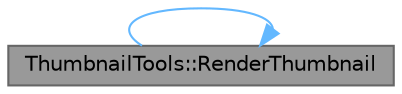 digraph "ThumbnailTools::RenderThumbnail"
{
 // INTERACTIVE_SVG=YES
 // LATEX_PDF_SIZE
  bgcolor="transparent";
  edge [fontname=Helvetica,fontsize=10,labelfontname=Helvetica,labelfontsize=10];
  node [fontname=Helvetica,fontsize=10,shape=box,height=0.2,width=0.4];
  rankdir="LR";
  Node1 [id="Node000001",label="ThumbnailTools::RenderThumbnail",height=0.2,width=0.4,color="gray40", fillcolor="grey60", style="filled", fontcolor="black",tooltip="Renders a thumbnail for the specified object."];
  Node1 -> Node1 [id="edge1_Node000001_Node000001",color="steelblue1",style="solid",tooltip=" "];
}
